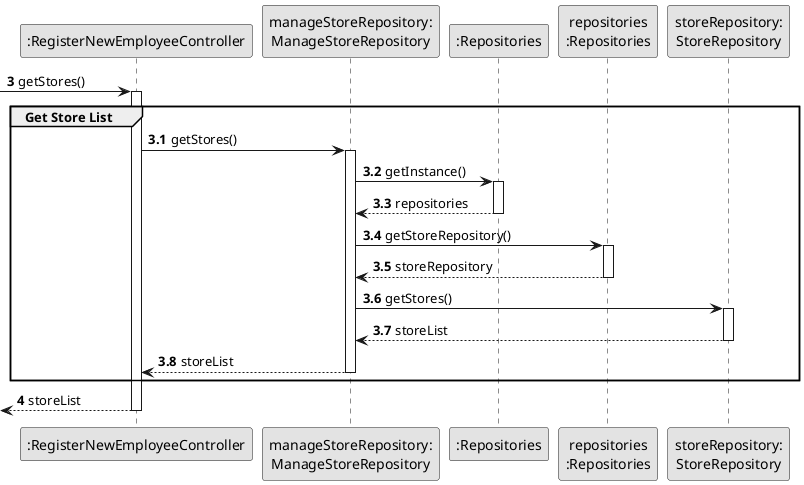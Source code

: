 @startuml
skinparam monochrome true
skinparam packageStyle rectangle
skinparam shadowing false

participant ":RegisterNewEmployeeController" as RegisterEmployeeController
participant "manageStoreRepository:\nManageStoreRepository" as MaStore
participant ":Repositories" as Repositories
participant "repositories\n:Repositories" as repositories
participant "storeRepository:\nStoreRepository" as StoreRep

autonumber 3

        -> RegisterEmployeeController : getStores()

        autonumber 3.1


       activate RegisterEmployeeController

       group Get Store List

       RegisterEmployeeController -> MaStore : getStores()
               activate MaStore

       MaStore -> Repositories : getInstance()
       activate Repositories

       Repositories --> MaStore : repositories
       deactivate Repositories

       MaStore -> repositories : getStoreRepository()
       activate repositories

       repositories --> MaStore : storeRepository
       deactivate repositories

       MaStore -> StoreRep : getStores()
       activate StoreRep

       StoreRep --> MaStore : storeList
       deactivate StoreRep

       MaStore --> RegisterEmployeeController : storeList
       deactivate MaStore

       end
       autonumber 4

       <-- RegisterEmployeeController : storeList
       deactivate RegisterEmployeeController
@enduml